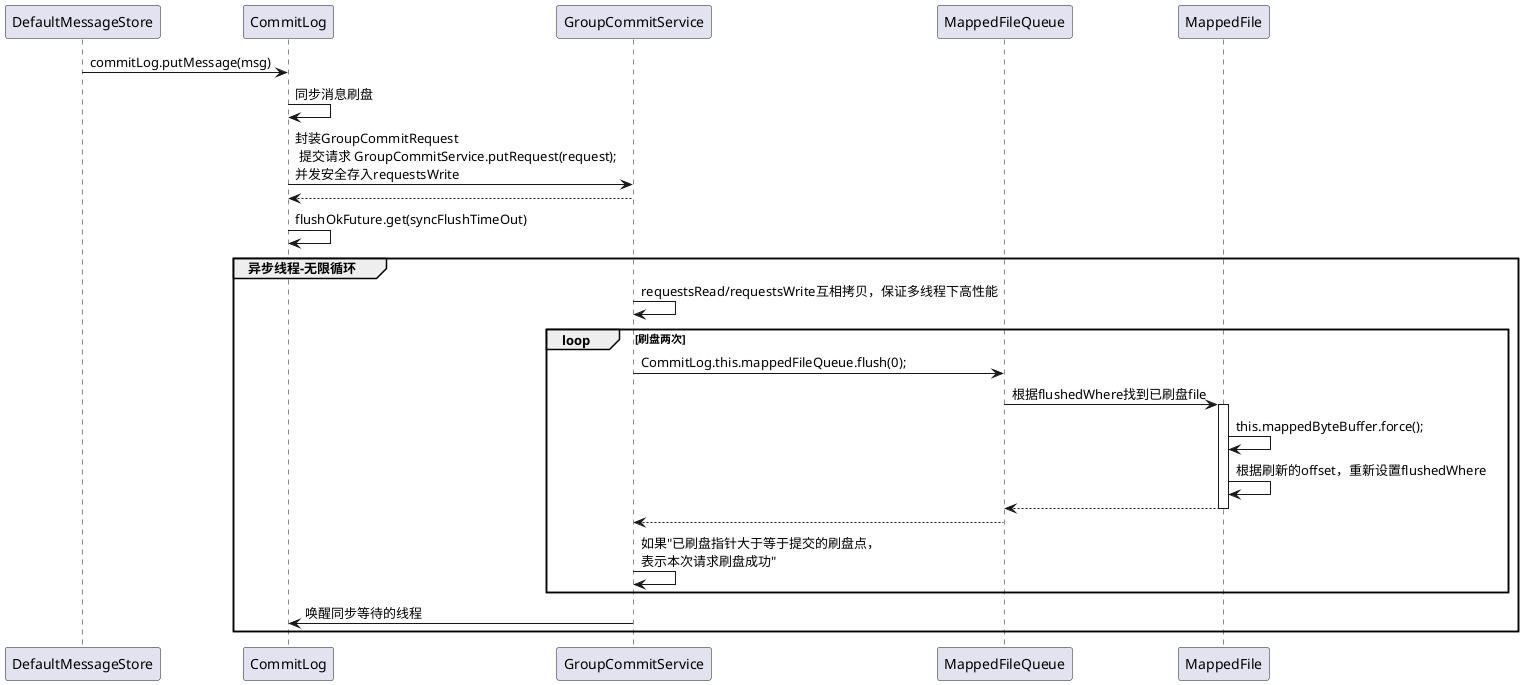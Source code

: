 @startuml
DefaultMessageStore -> CommitLog:commitLog.putMessage(msg)
CommitLog -> CommitLog:同步消息刷盘
CommitLog -> GroupCommitService : 封装GroupCommitRequest\n 提交请求 GroupCommitService.putRequest(request);\n并发安全存入requestsWrite
GroupCommitService --> CommitLog
CommitLog -> CommitLog:flushOkFuture.get(syncFlushTimeOut)
group 异步线程-无限循环
GroupCommitService -> GroupCommitService:requestsRead/requestsWrite互相拷贝，保证多线程下高性能
loop 刷盘两次
GroupCommitService -> MappedFileQueue:CommitLog.this.mappedFileQueue.flush(0);
MappedFileQueue -> MappedFile:根据flushedWhere找到已刷盘file
activate MappedFile
MappedFile -> MappedFile:this.mappedByteBuffer.force();
MappedFile -> MappedFile:根据刷新的offset，重新设置flushedWhere
MappedFile --> MappedFileQueue
deactivate
MappedFileQueue --> GroupCommitService
GroupCommitService -> GroupCommitService:如果"已刷盘指针大于等于提交的刷盘点，\n表示本次请求刷盘成功"
end
GroupCommitService -> CommitLog:唤醒同步等待的线程
end
@enduml